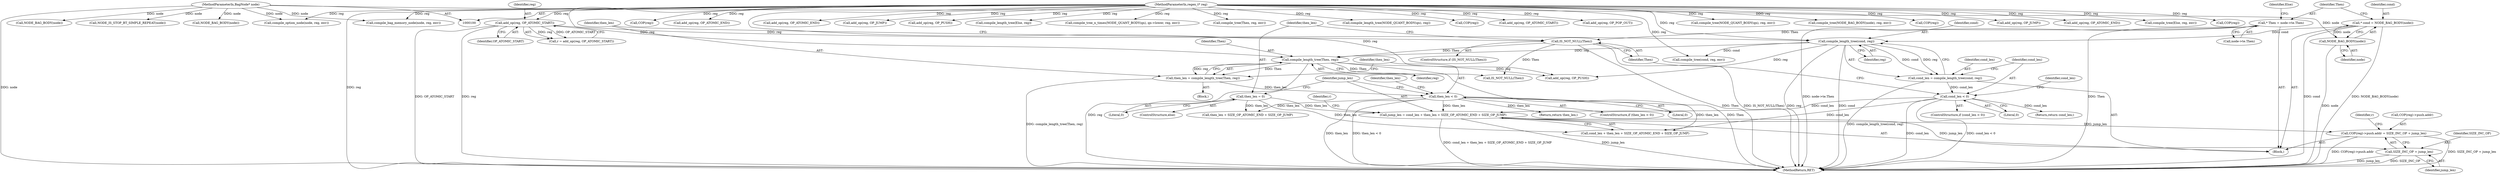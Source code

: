 digraph "0_oniguruma_c509265c5f6ae7264f7b8a8aae1cfa5fc59d108c@integer" {
"1000344" [label="(Call,jump_len = cond_len + then_len + SIZE_OP_ATOMIC_END + SIZE_OP_JUMP)"];
"1000320" [label="(Call,cond_len < 0)"];
"1000314" [label="(Call,cond_len = compile_length_tree(cond, reg))"];
"1000316" [label="(Call,compile_length_tree(cond, reg))"];
"1000283" [label="(Call,* cond = NODE_BAG_BODY(node))"];
"1000285" [label="(Call,NODE_BAG_BODY(node))"];
"1000101" [label="(MethodParameterIn,BagNode* node)"];
"1000305" [label="(Call,add_op(reg, OP_ATOMIC_START))"];
"1000102" [label="(MethodParameterIn,regex_t* reg)"];
"1000335" [label="(Call,then_len < 0)"];
"1000329" [label="(Call,then_len = compile_length_tree(Then, reg))"];
"1000331" [label="(Call,compile_length_tree(Then, reg))"];
"1000326" [label="(Call,IS_NOT_NULL(Then))"];
"1000288" [label="(Call,* Then = node->te.Then)"];
"1000341" [label="(Call,then_len = 0)"];
"1000364" [label="(Call,COP(reg)->push.addr = SIZE_INC_OP + jump_len)"];
"1000371" [label="(Call,SIZE_INC_OP + jump_len)"];
"1000317" [label="(Identifier,cond)"];
"1000339" [label="(Identifier,then_len)"];
"1000194" [label="(Call,compile_tree(NODE_QUANT_BODY(qn), reg, env))"];
"1000322" [label="(Literal,0)"];
"1000277" [label="(Block,)"];
"1000307" [label="(Identifier,OP_ATOMIC_START)"];
"1000290" [label="(Call,node->te.Then)"];
"1000346" [label="(Call,cond_len + then_len + SIZE_OP_ATOMIC_END + SIZE_OP_JUMP)"];
"1000123" [label="(Call,compile_option_node(node, reg, env))"];
"1000326" [label="(Call,IS_NOT_NULL(Then))"];
"1000286" [label="(Identifier,node)"];
"1000259" [label="(Call,compile_tree(NODE_BAG_BODY(node), reg, env))"];
"1000371" [label="(Call,SIZE_INC_OP + jump_len)"];
"1000306" [label="(Identifier,reg)"];
"1000343" [label="(Literal,0)"];
"1000367" [label="(Call,COP(reg))"];
"1000101" [label="(MethodParameterIn,BagNode* node)"];
"1000341" [label="(Call,then_len = 0)"];
"1000336" [label="(Identifier,then_len)"];
"1000434" [label="(Call,add_op(reg, OP_JUMP))"];
"1000388" [label="(Call,add_op(reg, OP_ATOMIC_END))"];
"1000472" [label="(Call,compile_tree(Else, reg, env))"];
"1000285" [label="(Call,NODE_BAG_BODY(node))"];
"1000446" [label="(Call,COP(reg))"];
"1000137" [label="(Call,NODE_BAG_BODY(node))"];
"1000375" [label="(Identifier,r)"];
"1000230" [label="(Call,COP(reg))"];
"1000303" [label="(Call,r = add_op(reg, OP_ATOMIC_START))"];
"1000272" [label="(Call,add_op(reg, OP_ATOMIC_END))"];
"1000323" [label="(Return,return cond_len;)"];
"1000344" [label="(Call,jump_len = cond_len + then_len + SIZE_OP_ATOMIC_END + SIZE_OP_JUMP)"];
"1000479" [label="(MethodReturn,RET)"];
"1000457" [label="(Call,add_op(reg, OP_ATOMIC_END))"];
"1000315" [label="(Identifier,cond_len)"];
"1000218" [label="(Call,add_op(reg, OP_JUMP))"];
"1000169" [label="(Call,add_op(reg, OP_PUSH))"];
"1000338" [label="(Return,return then_len;)"];
"1000419" [label="(Call,compile_length_tree(Else, reg))"];
"1000289" [label="(Identifier,Then)"];
"1000373" [label="(Identifier,jump_len)"];
"1000319" [label="(ControlStructure,if (cond_len < 0))"];
"1000332" [label="(Identifier,Then)"];
"1000327" [label="(Identifier,Then)"];
"1000318" [label="(Identifier,reg)"];
"1000141" [label="(Call,compile_tree_n_times(NODE_QUANT_BODY(qn), qn->lower, reg, env))"];
"1000130" [label="(Call,NODE_IS_STOP_BT_SIMPLE_REPEAT(node))"];
"1000329" [label="(Call,then_len = compile_length_tree(Then, reg))"];
"1000316" [label="(Call,compile_length_tree(cond, reg))"];
"1000102" [label="(MethodParameterIn,regex_t* reg)"];
"1000403" [label="(Call,compile_tree(Then, reg, env))"];
"1000288" [label="(Call,* Then = node->te.Then)"];
"1000328" [label="(Block,)"];
"1000331" [label="(Call,compile_length_tree(Then, reg))"];
"1000157" [label="(Call,compile_length_tree(NODE_QUANT_BODY(qn), reg))"];
"1000330" [label="(Identifier,then_len)"];
"1000297" [label="(Identifier,Else)"];
"1000376" [label="(Call,compile_tree(cond, reg, env))"];
"1000325" [label="(ControlStructure,if (IS_NOT_NULL(Then)))"];
"1000334" [label="(ControlStructure,if (then_len < 0))"];
"1000115" [label="(Call,compile_bag_memory_node(node, reg, env))"];
"1000355" [label="(Call,add_op(reg, OP_PUSH))"];
"1000324" [label="(Identifier,cond_len)"];
"1000333" [label="(Identifier,reg)"];
"1000398" [label="(Call,IS_NOT_NULL(Then))"];
"1000364" [label="(Call,COP(reg)->push.addr = SIZE_INC_OP + jump_len)"];
"1000354" [label="(Identifier,r)"];
"1000372" [label="(Identifier,SIZE_INC_OP)"];
"1000181" [label="(Call,COP(reg))"];
"1000348" [label="(Call,then_len + SIZE_OP_ATOMIC_END + SIZE_OP_JUMP)"];
"1000314" [label="(Call,cond_len = compile_length_tree(cond, reg))"];
"1000340" [label="(ControlStructure,else)"];
"1000283" [label="(Call,* cond = NODE_BAG_BODY(node))"];
"1000284" [label="(Identifier,cond)"];
"1000337" [label="(Literal,0)"];
"1000335" [label="(Call,then_len < 0)"];
"1000305" [label="(Call,add_op(reg, OP_ATOMIC_START))"];
"1000260" [label="(Call,NODE_BAG_BODY(node))"];
"1000345" [label="(Identifier,jump_len)"];
"1000320" [label="(Call,cond_len < 0)"];
"1000321" [label="(Identifier,cond_len)"];
"1000248" [label="(Call,add_op(reg, OP_ATOMIC_START))"];
"1000207" [label="(Call,add_op(reg, OP_POP_OUT))"];
"1000365" [label="(Call,COP(reg)->push.addr)"];
"1000342" [label="(Identifier,then_len)"];
"1000344" -> "1000277"  [label="AST: "];
"1000344" -> "1000346"  [label="CFG: "];
"1000345" -> "1000344"  [label="AST: "];
"1000346" -> "1000344"  [label="AST: "];
"1000354" -> "1000344"  [label="CFG: "];
"1000344" -> "1000479"  [label="DDG: cond_len + then_len + SIZE_OP_ATOMIC_END + SIZE_OP_JUMP"];
"1000344" -> "1000479"  [label="DDG: jump_len"];
"1000320" -> "1000344"  [label="DDG: cond_len"];
"1000335" -> "1000344"  [label="DDG: then_len"];
"1000341" -> "1000344"  [label="DDG: then_len"];
"1000344" -> "1000364"  [label="DDG: jump_len"];
"1000344" -> "1000371"  [label="DDG: jump_len"];
"1000320" -> "1000319"  [label="AST: "];
"1000320" -> "1000322"  [label="CFG: "];
"1000321" -> "1000320"  [label="AST: "];
"1000322" -> "1000320"  [label="AST: "];
"1000324" -> "1000320"  [label="CFG: "];
"1000327" -> "1000320"  [label="CFG: "];
"1000320" -> "1000479"  [label="DDG: cond_len"];
"1000320" -> "1000479"  [label="DDG: cond_len < 0"];
"1000314" -> "1000320"  [label="DDG: cond_len"];
"1000320" -> "1000323"  [label="DDG: cond_len"];
"1000320" -> "1000346"  [label="DDG: cond_len"];
"1000314" -> "1000277"  [label="AST: "];
"1000314" -> "1000316"  [label="CFG: "];
"1000315" -> "1000314"  [label="AST: "];
"1000316" -> "1000314"  [label="AST: "];
"1000321" -> "1000314"  [label="CFG: "];
"1000314" -> "1000479"  [label="DDG: compile_length_tree(cond, reg)"];
"1000316" -> "1000314"  [label="DDG: cond"];
"1000316" -> "1000314"  [label="DDG: reg"];
"1000316" -> "1000318"  [label="CFG: "];
"1000317" -> "1000316"  [label="AST: "];
"1000318" -> "1000316"  [label="AST: "];
"1000316" -> "1000479"  [label="DDG: reg"];
"1000316" -> "1000479"  [label="DDG: cond"];
"1000283" -> "1000316"  [label="DDG: cond"];
"1000305" -> "1000316"  [label="DDG: reg"];
"1000102" -> "1000316"  [label="DDG: reg"];
"1000316" -> "1000331"  [label="DDG: reg"];
"1000316" -> "1000355"  [label="DDG: reg"];
"1000316" -> "1000376"  [label="DDG: cond"];
"1000283" -> "1000277"  [label="AST: "];
"1000283" -> "1000285"  [label="CFG: "];
"1000284" -> "1000283"  [label="AST: "];
"1000285" -> "1000283"  [label="AST: "];
"1000289" -> "1000283"  [label="CFG: "];
"1000283" -> "1000479"  [label="DDG: NODE_BAG_BODY(node)"];
"1000283" -> "1000479"  [label="DDG: cond"];
"1000285" -> "1000283"  [label="DDG: node"];
"1000285" -> "1000286"  [label="CFG: "];
"1000286" -> "1000285"  [label="AST: "];
"1000285" -> "1000479"  [label="DDG: node"];
"1000101" -> "1000285"  [label="DDG: node"];
"1000101" -> "1000100"  [label="AST: "];
"1000101" -> "1000479"  [label="DDG: node"];
"1000101" -> "1000115"  [label="DDG: node"];
"1000101" -> "1000123"  [label="DDG: node"];
"1000101" -> "1000130"  [label="DDG: node"];
"1000101" -> "1000137"  [label="DDG: node"];
"1000101" -> "1000260"  [label="DDG: node"];
"1000305" -> "1000303"  [label="AST: "];
"1000305" -> "1000307"  [label="CFG: "];
"1000306" -> "1000305"  [label="AST: "];
"1000307" -> "1000305"  [label="AST: "];
"1000303" -> "1000305"  [label="CFG: "];
"1000305" -> "1000479"  [label="DDG: OP_ATOMIC_START"];
"1000305" -> "1000479"  [label="DDG: reg"];
"1000305" -> "1000303"  [label="DDG: reg"];
"1000305" -> "1000303"  [label="DDG: OP_ATOMIC_START"];
"1000102" -> "1000305"  [label="DDG: reg"];
"1000102" -> "1000100"  [label="AST: "];
"1000102" -> "1000479"  [label="DDG: reg"];
"1000102" -> "1000115"  [label="DDG: reg"];
"1000102" -> "1000123"  [label="DDG: reg"];
"1000102" -> "1000141"  [label="DDG: reg"];
"1000102" -> "1000157"  [label="DDG: reg"];
"1000102" -> "1000169"  [label="DDG: reg"];
"1000102" -> "1000181"  [label="DDG: reg"];
"1000102" -> "1000194"  [label="DDG: reg"];
"1000102" -> "1000207"  [label="DDG: reg"];
"1000102" -> "1000218"  [label="DDG: reg"];
"1000102" -> "1000230"  [label="DDG: reg"];
"1000102" -> "1000248"  [label="DDG: reg"];
"1000102" -> "1000259"  [label="DDG: reg"];
"1000102" -> "1000272"  [label="DDG: reg"];
"1000102" -> "1000331"  [label="DDG: reg"];
"1000102" -> "1000355"  [label="DDG: reg"];
"1000102" -> "1000367"  [label="DDG: reg"];
"1000102" -> "1000376"  [label="DDG: reg"];
"1000102" -> "1000388"  [label="DDG: reg"];
"1000102" -> "1000403"  [label="DDG: reg"];
"1000102" -> "1000419"  [label="DDG: reg"];
"1000102" -> "1000434"  [label="DDG: reg"];
"1000102" -> "1000446"  [label="DDG: reg"];
"1000102" -> "1000457"  [label="DDG: reg"];
"1000102" -> "1000472"  [label="DDG: reg"];
"1000335" -> "1000334"  [label="AST: "];
"1000335" -> "1000337"  [label="CFG: "];
"1000336" -> "1000335"  [label="AST: "];
"1000337" -> "1000335"  [label="AST: "];
"1000339" -> "1000335"  [label="CFG: "];
"1000345" -> "1000335"  [label="CFG: "];
"1000335" -> "1000479"  [label="DDG: then_len"];
"1000335" -> "1000479"  [label="DDG: then_len < 0"];
"1000329" -> "1000335"  [label="DDG: then_len"];
"1000335" -> "1000338"  [label="DDG: then_len"];
"1000335" -> "1000346"  [label="DDG: then_len"];
"1000335" -> "1000348"  [label="DDG: then_len"];
"1000329" -> "1000328"  [label="AST: "];
"1000329" -> "1000331"  [label="CFG: "];
"1000330" -> "1000329"  [label="AST: "];
"1000331" -> "1000329"  [label="AST: "];
"1000336" -> "1000329"  [label="CFG: "];
"1000329" -> "1000479"  [label="DDG: compile_length_tree(Then, reg)"];
"1000331" -> "1000329"  [label="DDG: Then"];
"1000331" -> "1000329"  [label="DDG: reg"];
"1000331" -> "1000333"  [label="CFG: "];
"1000332" -> "1000331"  [label="AST: "];
"1000333" -> "1000331"  [label="AST: "];
"1000331" -> "1000479"  [label="DDG: reg"];
"1000331" -> "1000479"  [label="DDG: Then"];
"1000326" -> "1000331"  [label="DDG: Then"];
"1000331" -> "1000355"  [label="DDG: reg"];
"1000331" -> "1000398"  [label="DDG: Then"];
"1000326" -> "1000325"  [label="AST: "];
"1000326" -> "1000327"  [label="CFG: "];
"1000327" -> "1000326"  [label="AST: "];
"1000330" -> "1000326"  [label="CFG: "];
"1000342" -> "1000326"  [label="CFG: "];
"1000326" -> "1000479"  [label="DDG: IS_NOT_NULL(Then)"];
"1000326" -> "1000479"  [label="DDG: Then"];
"1000288" -> "1000326"  [label="DDG: Then"];
"1000326" -> "1000398"  [label="DDG: Then"];
"1000288" -> "1000277"  [label="AST: "];
"1000288" -> "1000290"  [label="CFG: "];
"1000289" -> "1000288"  [label="AST: "];
"1000290" -> "1000288"  [label="AST: "];
"1000297" -> "1000288"  [label="CFG: "];
"1000288" -> "1000479"  [label="DDG: node->te.Then"];
"1000288" -> "1000479"  [label="DDG: Then"];
"1000341" -> "1000340"  [label="AST: "];
"1000341" -> "1000343"  [label="CFG: "];
"1000342" -> "1000341"  [label="AST: "];
"1000343" -> "1000341"  [label="AST: "];
"1000345" -> "1000341"  [label="CFG: "];
"1000341" -> "1000346"  [label="DDG: then_len"];
"1000341" -> "1000348"  [label="DDG: then_len"];
"1000364" -> "1000277"  [label="AST: "];
"1000364" -> "1000371"  [label="CFG: "];
"1000365" -> "1000364"  [label="AST: "];
"1000371" -> "1000364"  [label="AST: "];
"1000375" -> "1000364"  [label="CFG: "];
"1000364" -> "1000479"  [label="DDG: COP(reg)->push.addr"];
"1000364" -> "1000479"  [label="DDG: SIZE_INC_OP + jump_len"];
"1000371" -> "1000373"  [label="CFG: "];
"1000372" -> "1000371"  [label="AST: "];
"1000373" -> "1000371"  [label="AST: "];
"1000371" -> "1000479"  [label="DDG: jump_len"];
"1000371" -> "1000479"  [label="DDG: SIZE_INC_OP"];
}
